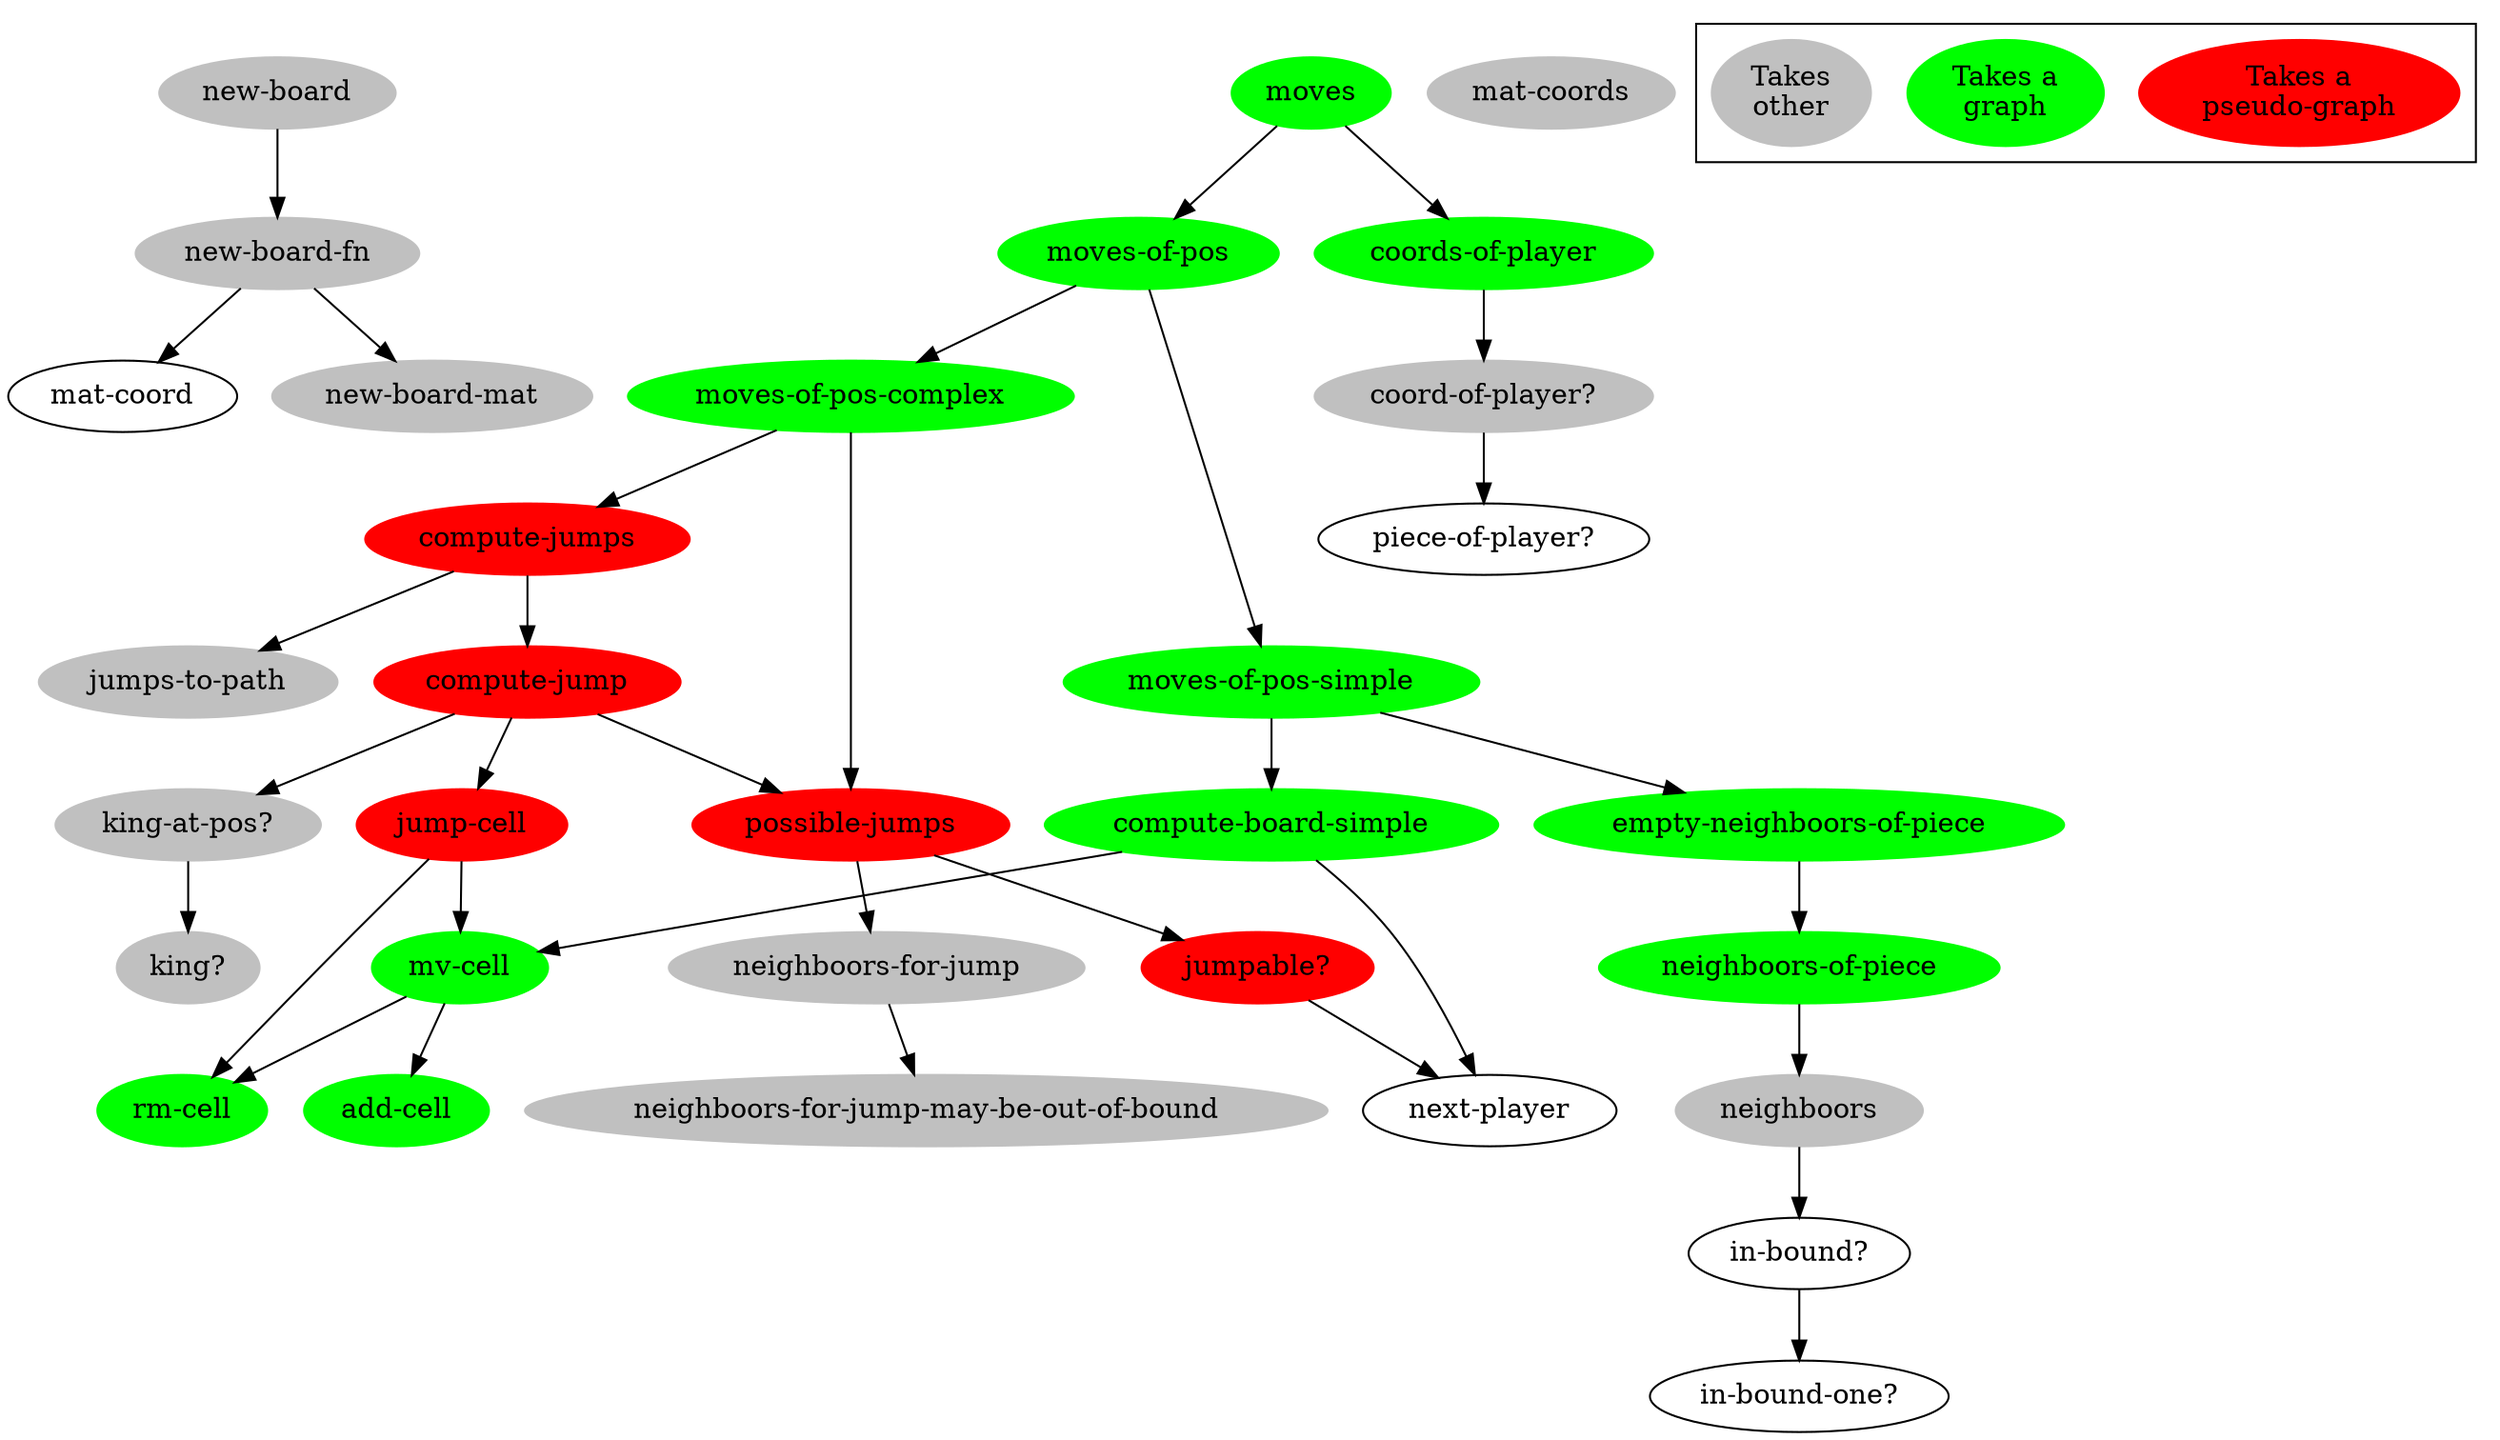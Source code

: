 digraph funtions {

/******************************************************************************
 *                         edges                                              *         
 ******************************************************************************/

        "new-board-fn" -> "mat-coord";
        "new-board-fn" -> "new-board-mat";
        
        "new-board" -> "new-board-fn";

        "in-bound?" -> "in-bound-one?";

        "neighboors" -> "in-bound?";

        "neighboors-of-piece" -> "neighboors";

        "empty-neighboors-of-piece" -> "neighboors-of-piece";

        "mv-cell" -> "rm-cell";
        "mv-cell" -> "add-cell";

        "compute-board-simple" -> "mv-cell";
        "compute-board-simple" -> "next-player";

        "moves-of-pos-simple" -> "compute-board-simple";
        "moves-of-pos-simple" ->  "empty-neighboors-of-piece";
        
        "neighboors-for-jump" -> "neighboors-for-jump-may-be-out-of-bound";

        "jumpable?" -> "next-player";

        "possible-jumps" -> "jumpable?";
        "possible-jumps" -> "neighboors-for-jump";

        "jump-cell" -> "rm-cell";
        "jump-cell" -> "mv-cell";

        "king-at-pos?" -> "king?";

        "compute-jump" -> "jump-cell";
        "compute-jump" -> "possible-jumps";
        "compute-jump" -> "king-at-pos?";

        "compute-jumps" -> "compute-jump";
        "compute-jumps" -> "jumps-to-path";

        "moves-of-pos-complex" -> "compute-jumps";
        "moves-of-pos-complex" -> "possible-jumps";

        "moves-of-pos" -> "moves-of-pos-simple";
        "moves-of-pos" -> "moves-of-pos-complex";

        "coord-of-player?" -> "piece-of-player?";

        "coords-of-player" -> "coord-of-player?";

        "moves" -> "moves-of-pos";
        "moves" -> "coords-of-player";

/******************************************************************************
 *                         nodes                                              *         
 ******************************************************************************/

        "moves"[bgcolor=green color=green style=filled];
        "coords-of-player"[bgcolor=green color=green style=filled];
        "moves-of-pos"[bgcolor=green color=green style=filled];
        "moves-of-pos-complex"[bgcolor=green color=green style=filled];
        "moves-of-pos-simple"[bgcolor=green color=green style=filled];
        "compute-board-simple"[bgcolor=green color=green style=filled];
        "mv-cell"[bgcolor=green color=green style=filled];
        "add-cell"[bgcolor=green color=green style=filled];
        "rm-cell"[bgcolor=green color=green style=filled];
        "empty-neighboors-of-piece"[bgcolor=green color=green style=filled];
        "neighboors-of-piece"[bgcolor=green color=green style=filled];

        "compute-jumps"[bgcolor=red color=red style=filled];
        "compute-jump"[bgcolor=red color=red style=filled];
        "jump-cell"[bgcolor=red color=red style=filled];
        "possible-jumps"[bgcolor=red color=red style=filled];
        "jumpable?"[bgcolor=red color=red style=filled];

        "coord-of-player?"[bgcolor=grey color=grey style=filled];
        "jumps-to-path"[bgcolor=grey color=grey style=filled];
        "king-at-pos?"[bgcolor=grey color=grey style=filled];
        "king?"[bgcolor=grey color=grey style=filled];
        "neighboors-for-jump"[bgcolor=grey color=grey style=filled];
        "neighboors-for-jump-may-be-out-of-bound"[bgcolor=grey color=grey style=filled];
        "neighboors"[bgcolor=grey color=grey style=filled];
        "new-board"[bgcolor=grey color=grey style=filled];
        "new-board-fn"[bgcolor=grey color=grey style=filled];
        "new-board-mat"[bgcolor=grey color=grey style=filled];
        "mat-coords"[bgcolor=grey color=grey style=filled];

/******************************************************************************
 *                         legend                                             *         
 ******************************************************************************/

        "Takes a\npseudo-graph"[bgcolor=red color=red style=filled];
        "Takes a\ngraph"[bgcolor=green color=green style=filled];
//        "Takes\nother"[bgcolor="#94003f" color="#94003f" style=filled];
        "Takes\nother"[bgcolor=grey color=grey style=filled];

        subgraph "cluster-legend" {
                "Takes a\npseudo-graph";
                "Takes a\ngraph";
                "Takes\nother";
        }

}
